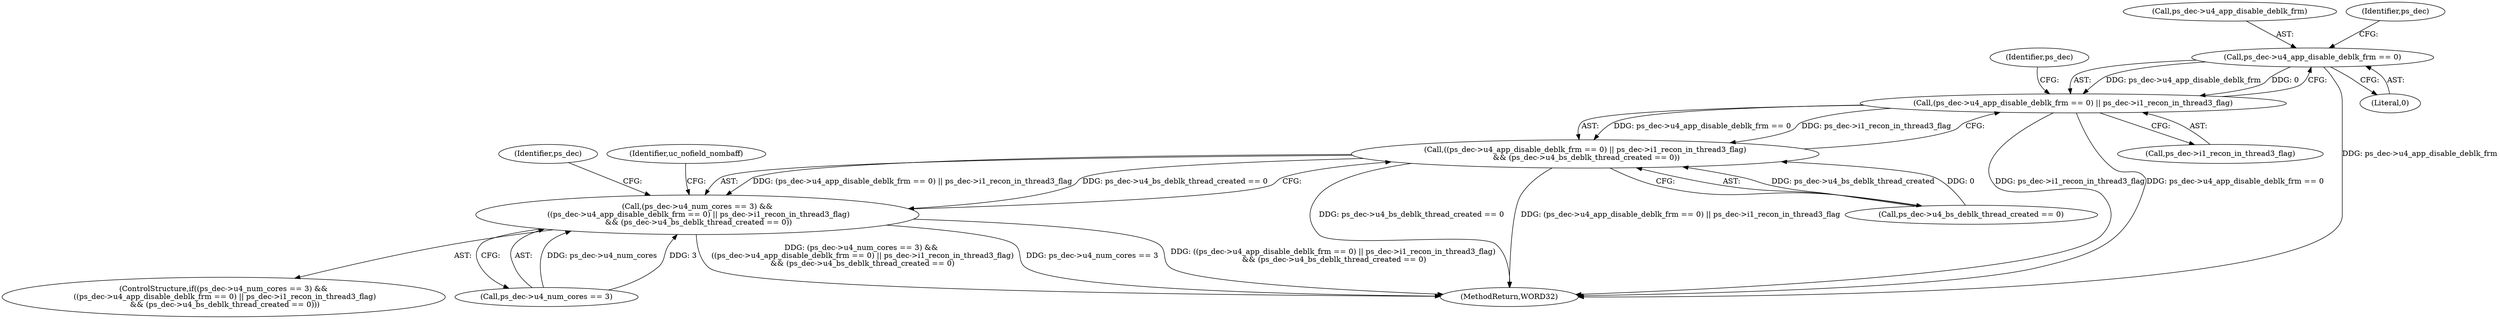 digraph "0_Android_494561291a503840f385fbcd11d9bc5f4dc502b8_2@pointer" {
"1001739" [label="(Call,ps_dec->u4_app_disable_deblk_frm == 0)"];
"1001738" [label="(Call,(ps_dec->u4_app_disable_deblk_frm == 0) || ps_dec->i1_recon_in_thread3_flag)"];
"1001737" [label="(Call,((ps_dec->u4_app_disable_deblk_frm == 0) || ps_dec->i1_recon_in_thread3_flag)\n && (ps_dec->u4_bs_deblk_thread_created == 0))"];
"1001731" [label="(Call,(ps_dec->u4_num_cores == 3) &&\n ((ps_dec->u4_app_disable_deblk_frm == 0) || ps_dec->i1_recon_in_thread3_flag)\n && (ps_dec->u4_bs_deblk_thread_created == 0))"];
"1001732" [label="(Call,ps_dec->u4_num_cores == 3)"];
"1001730" [label="(ControlStructure,if((ps_dec->u4_num_cores == 3) &&\n ((ps_dec->u4_app_disable_deblk_frm == 0) || ps_dec->i1_recon_in_thread3_flag)\n && (ps_dec->u4_bs_deblk_thread_created == 0)))"];
"1001739" [label="(Call,ps_dec->u4_app_disable_deblk_frm == 0)"];
"1001740" [label="(Call,ps_dec->u4_app_disable_deblk_frm)"];
"1001749" [label="(Identifier,ps_dec)"];
"1002619" [label="(MethodReturn,WORD32)"];
"1001747" [label="(Call,ps_dec->u4_bs_deblk_thread_created == 0)"];
"1001743" [label="(Literal,0)"];
"1001737" [label="(Call,((ps_dec->u4_app_disable_deblk_frm == 0) || ps_dec->i1_recon_in_thread3_flag)\n && (ps_dec->u4_bs_deblk_thread_created == 0))"];
"1001755" [label="(Identifier,ps_dec)"];
"1001745" [label="(Identifier,ps_dec)"];
"1001744" [label="(Call,ps_dec->i1_recon_in_thread3_flag)"];
"1001731" [label="(Call,(ps_dec->u4_num_cores == 3) &&\n ((ps_dec->u4_app_disable_deblk_frm == 0) || ps_dec->i1_recon_in_thread3_flag)\n && (ps_dec->u4_bs_deblk_thread_created == 0))"];
"1001777" [label="(Identifier,uc_nofield_nombaff)"];
"1001738" [label="(Call,(ps_dec->u4_app_disable_deblk_frm == 0) || ps_dec->i1_recon_in_thread3_flag)"];
"1001739" -> "1001738"  [label="AST: "];
"1001739" -> "1001743"  [label="CFG: "];
"1001740" -> "1001739"  [label="AST: "];
"1001743" -> "1001739"  [label="AST: "];
"1001745" -> "1001739"  [label="CFG: "];
"1001738" -> "1001739"  [label="CFG: "];
"1001739" -> "1002619"  [label="DDG: ps_dec->u4_app_disable_deblk_frm"];
"1001739" -> "1001738"  [label="DDG: ps_dec->u4_app_disable_deblk_frm"];
"1001739" -> "1001738"  [label="DDG: 0"];
"1001738" -> "1001737"  [label="AST: "];
"1001738" -> "1001744"  [label="CFG: "];
"1001744" -> "1001738"  [label="AST: "];
"1001749" -> "1001738"  [label="CFG: "];
"1001737" -> "1001738"  [label="CFG: "];
"1001738" -> "1002619"  [label="DDG: ps_dec->i1_recon_in_thread3_flag"];
"1001738" -> "1002619"  [label="DDG: ps_dec->u4_app_disable_deblk_frm == 0"];
"1001738" -> "1001737"  [label="DDG: ps_dec->u4_app_disable_deblk_frm == 0"];
"1001738" -> "1001737"  [label="DDG: ps_dec->i1_recon_in_thread3_flag"];
"1001737" -> "1001731"  [label="AST: "];
"1001737" -> "1001747"  [label="CFG: "];
"1001747" -> "1001737"  [label="AST: "];
"1001731" -> "1001737"  [label="CFG: "];
"1001737" -> "1002619"  [label="DDG: ps_dec->u4_bs_deblk_thread_created == 0"];
"1001737" -> "1002619"  [label="DDG: (ps_dec->u4_app_disable_deblk_frm == 0) || ps_dec->i1_recon_in_thread3_flag"];
"1001737" -> "1001731"  [label="DDG: (ps_dec->u4_app_disable_deblk_frm == 0) || ps_dec->i1_recon_in_thread3_flag"];
"1001737" -> "1001731"  [label="DDG: ps_dec->u4_bs_deblk_thread_created == 0"];
"1001747" -> "1001737"  [label="DDG: ps_dec->u4_bs_deblk_thread_created"];
"1001747" -> "1001737"  [label="DDG: 0"];
"1001731" -> "1001730"  [label="AST: "];
"1001731" -> "1001732"  [label="CFG: "];
"1001732" -> "1001731"  [label="AST: "];
"1001755" -> "1001731"  [label="CFG: "];
"1001777" -> "1001731"  [label="CFG: "];
"1001731" -> "1002619"  [label="DDG: (ps_dec->u4_num_cores == 3) &&\n ((ps_dec->u4_app_disable_deblk_frm == 0) || ps_dec->i1_recon_in_thread3_flag)\n && (ps_dec->u4_bs_deblk_thread_created == 0)"];
"1001731" -> "1002619"  [label="DDG: ps_dec->u4_num_cores == 3"];
"1001731" -> "1002619"  [label="DDG: ((ps_dec->u4_app_disable_deblk_frm == 0) || ps_dec->i1_recon_in_thread3_flag)\n && (ps_dec->u4_bs_deblk_thread_created == 0)"];
"1001732" -> "1001731"  [label="DDG: ps_dec->u4_num_cores"];
"1001732" -> "1001731"  [label="DDG: 3"];
}
